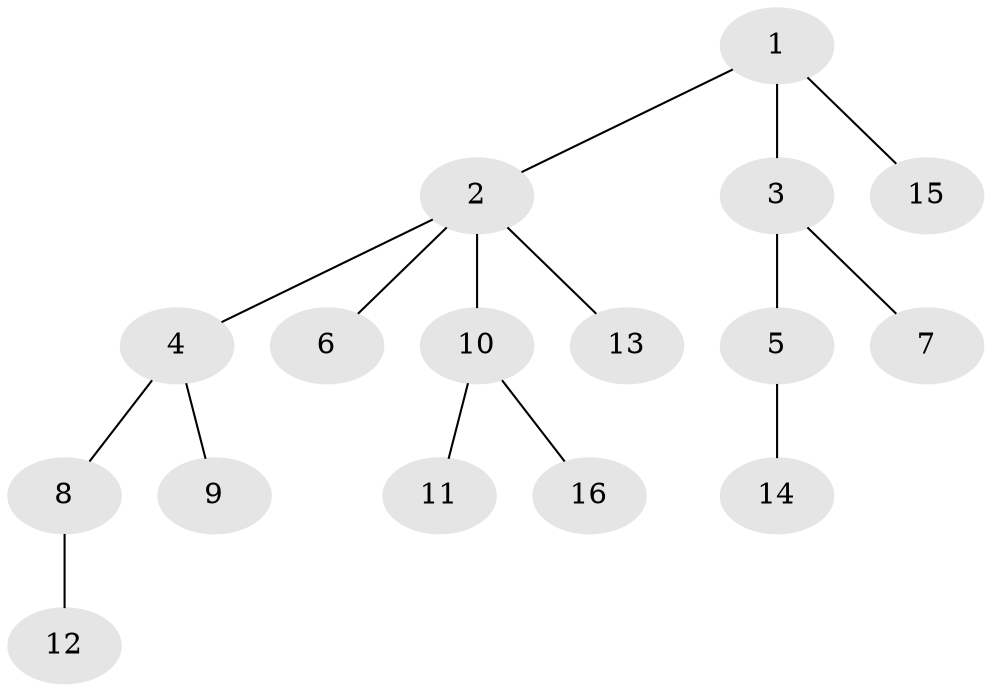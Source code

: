 // original degree distribution, {4: 0.09615384615384616, 6: 0.038461538461538464, 2: 0.28846153846153844, 3: 0.09615384615384616, 1: 0.4807692307692308}
// Generated by graph-tools (version 1.1) at 2025/51/03/04/25 22:51:45]
// undirected, 16 vertices, 15 edges
graph export_dot {
  node [color=gray90,style=filled];
  1;
  2;
  3;
  4;
  5;
  6;
  7;
  8;
  9;
  10;
  11;
  12;
  13;
  14;
  15;
  16;
  1 -- 2 [weight=1.0];
  1 -- 3 [weight=1.0];
  1 -- 15 [weight=1.0];
  2 -- 4 [weight=1.0];
  2 -- 6 [weight=1.0];
  2 -- 10 [weight=1.0];
  2 -- 13 [weight=1.0];
  3 -- 5 [weight=2.0];
  3 -- 7 [weight=1.0];
  4 -- 8 [weight=1.0];
  4 -- 9 [weight=1.0];
  5 -- 14 [weight=1.0];
  8 -- 12 [weight=1.0];
  10 -- 11 [weight=1.0];
  10 -- 16 [weight=1.0];
}

